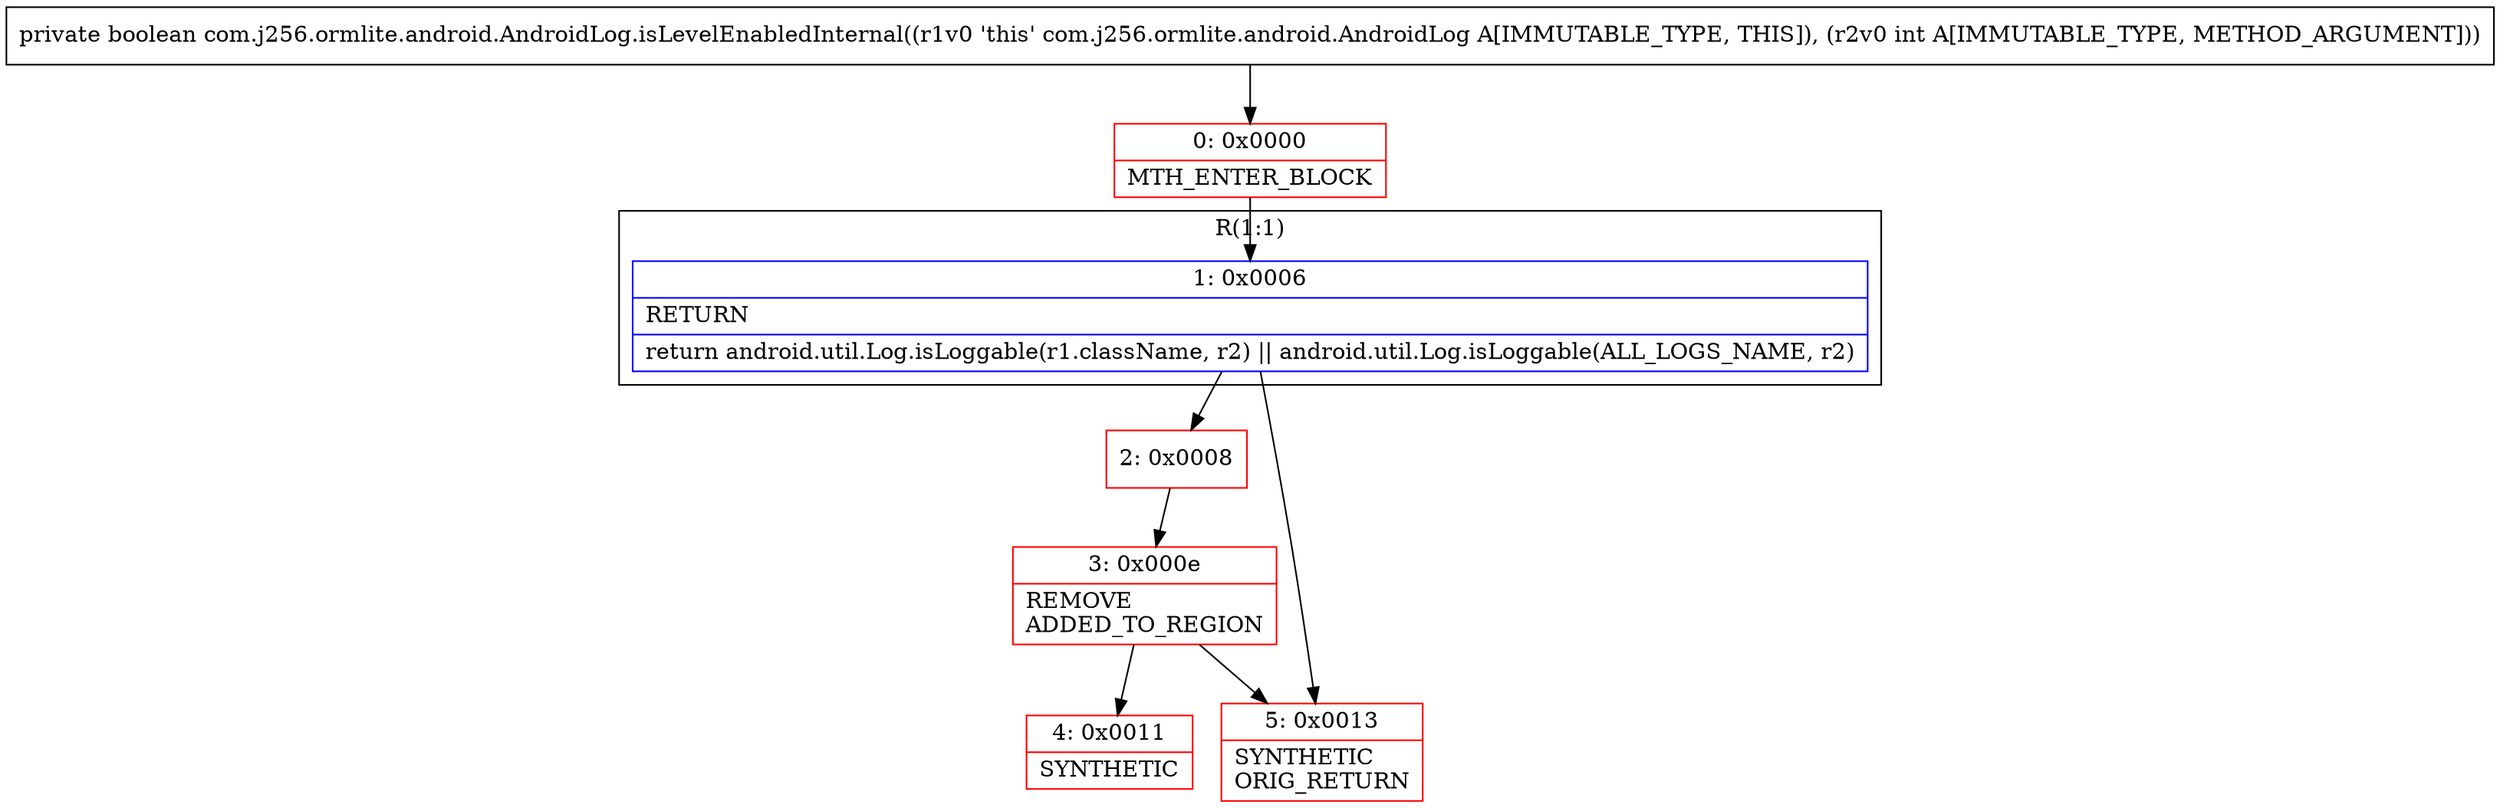 digraph "CFG forcom.j256.ormlite.android.AndroidLog.isLevelEnabledInternal(I)Z" {
subgraph cluster_Region_1636424304 {
label = "R(1:1)";
node [shape=record,color=blue];
Node_1 [shape=record,label="{1\:\ 0x0006|RETURN\l|return android.util.Log.isLoggable(r1.className, r2) \|\| android.util.Log.isLoggable(ALL_LOGS_NAME, r2)\l}"];
}
Node_0 [shape=record,color=red,label="{0\:\ 0x0000|MTH_ENTER_BLOCK\l}"];
Node_2 [shape=record,color=red,label="{2\:\ 0x0008}"];
Node_3 [shape=record,color=red,label="{3\:\ 0x000e|REMOVE\lADDED_TO_REGION\l}"];
Node_4 [shape=record,color=red,label="{4\:\ 0x0011|SYNTHETIC\l}"];
Node_5 [shape=record,color=red,label="{5\:\ 0x0013|SYNTHETIC\lORIG_RETURN\l}"];
MethodNode[shape=record,label="{private boolean com.j256.ormlite.android.AndroidLog.isLevelEnabledInternal((r1v0 'this' com.j256.ormlite.android.AndroidLog A[IMMUTABLE_TYPE, THIS]), (r2v0 int A[IMMUTABLE_TYPE, METHOD_ARGUMENT])) }"];
MethodNode -> Node_0;
Node_1 -> Node_2;
Node_1 -> Node_5;
Node_0 -> Node_1;
Node_2 -> Node_3;
Node_3 -> Node_4;
Node_3 -> Node_5;
}


